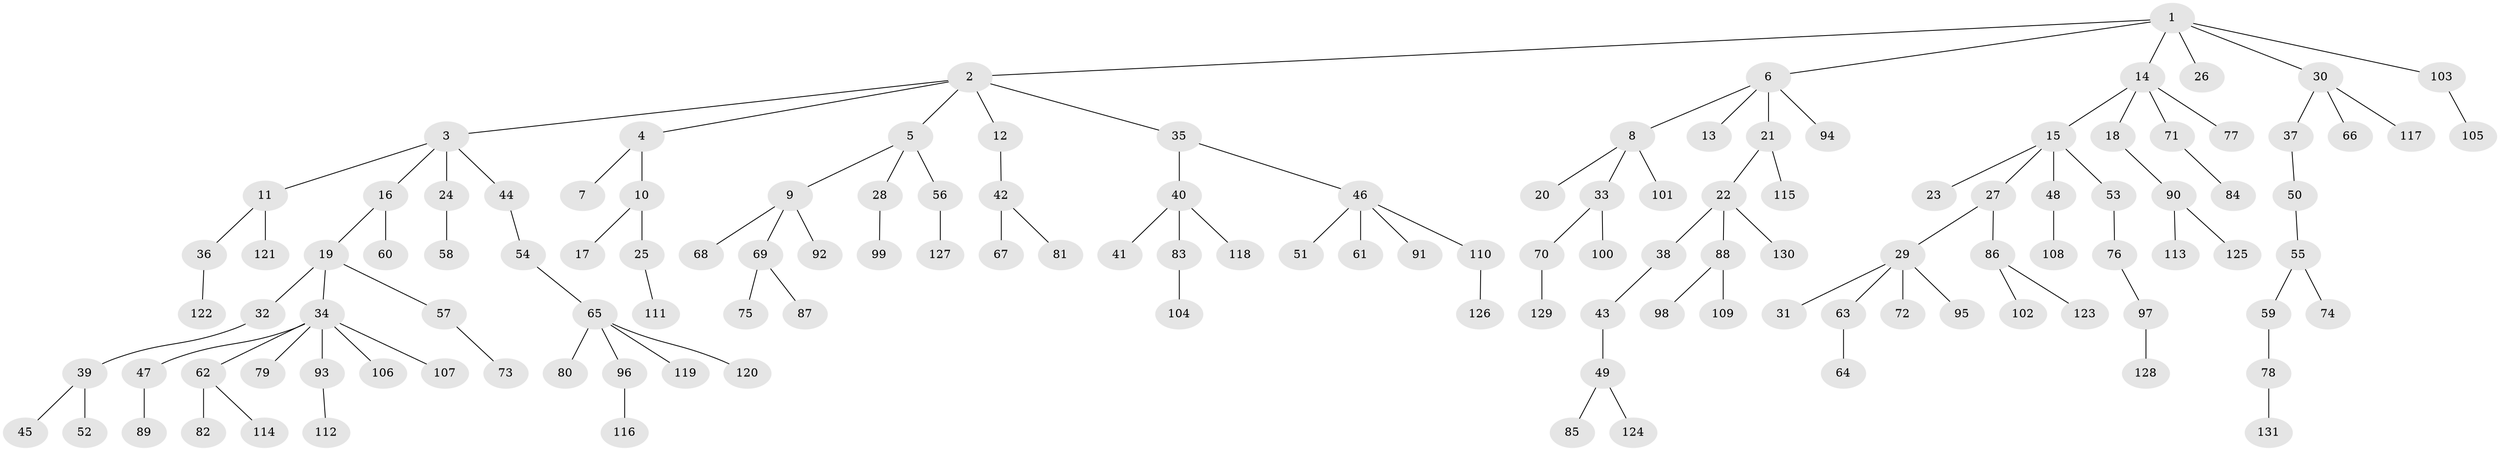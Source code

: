 // Generated by graph-tools (version 1.1) at 2025/02/03/09/25 03:02:19]
// undirected, 131 vertices, 130 edges
graph export_dot {
graph [start="1"]
  node [color=gray90,style=filled];
  1;
  2;
  3;
  4;
  5;
  6;
  7;
  8;
  9;
  10;
  11;
  12;
  13;
  14;
  15;
  16;
  17;
  18;
  19;
  20;
  21;
  22;
  23;
  24;
  25;
  26;
  27;
  28;
  29;
  30;
  31;
  32;
  33;
  34;
  35;
  36;
  37;
  38;
  39;
  40;
  41;
  42;
  43;
  44;
  45;
  46;
  47;
  48;
  49;
  50;
  51;
  52;
  53;
  54;
  55;
  56;
  57;
  58;
  59;
  60;
  61;
  62;
  63;
  64;
  65;
  66;
  67;
  68;
  69;
  70;
  71;
  72;
  73;
  74;
  75;
  76;
  77;
  78;
  79;
  80;
  81;
  82;
  83;
  84;
  85;
  86;
  87;
  88;
  89;
  90;
  91;
  92;
  93;
  94;
  95;
  96;
  97;
  98;
  99;
  100;
  101;
  102;
  103;
  104;
  105;
  106;
  107;
  108;
  109;
  110;
  111;
  112;
  113;
  114;
  115;
  116;
  117;
  118;
  119;
  120;
  121;
  122;
  123;
  124;
  125;
  126;
  127;
  128;
  129;
  130;
  131;
  1 -- 2;
  1 -- 6;
  1 -- 14;
  1 -- 26;
  1 -- 30;
  1 -- 103;
  2 -- 3;
  2 -- 4;
  2 -- 5;
  2 -- 12;
  2 -- 35;
  3 -- 11;
  3 -- 16;
  3 -- 24;
  3 -- 44;
  4 -- 7;
  4 -- 10;
  5 -- 9;
  5 -- 28;
  5 -- 56;
  6 -- 8;
  6 -- 13;
  6 -- 21;
  6 -- 94;
  8 -- 20;
  8 -- 33;
  8 -- 101;
  9 -- 68;
  9 -- 69;
  9 -- 92;
  10 -- 17;
  10 -- 25;
  11 -- 36;
  11 -- 121;
  12 -- 42;
  14 -- 15;
  14 -- 18;
  14 -- 71;
  14 -- 77;
  15 -- 23;
  15 -- 27;
  15 -- 48;
  15 -- 53;
  16 -- 19;
  16 -- 60;
  18 -- 90;
  19 -- 32;
  19 -- 34;
  19 -- 57;
  21 -- 22;
  21 -- 115;
  22 -- 38;
  22 -- 88;
  22 -- 130;
  24 -- 58;
  25 -- 111;
  27 -- 29;
  27 -- 86;
  28 -- 99;
  29 -- 31;
  29 -- 63;
  29 -- 72;
  29 -- 95;
  30 -- 37;
  30 -- 66;
  30 -- 117;
  32 -- 39;
  33 -- 70;
  33 -- 100;
  34 -- 47;
  34 -- 62;
  34 -- 79;
  34 -- 93;
  34 -- 106;
  34 -- 107;
  35 -- 40;
  35 -- 46;
  36 -- 122;
  37 -- 50;
  38 -- 43;
  39 -- 45;
  39 -- 52;
  40 -- 41;
  40 -- 83;
  40 -- 118;
  42 -- 67;
  42 -- 81;
  43 -- 49;
  44 -- 54;
  46 -- 51;
  46 -- 61;
  46 -- 91;
  46 -- 110;
  47 -- 89;
  48 -- 108;
  49 -- 85;
  49 -- 124;
  50 -- 55;
  53 -- 76;
  54 -- 65;
  55 -- 59;
  55 -- 74;
  56 -- 127;
  57 -- 73;
  59 -- 78;
  62 -- 82;
  62 -- 114;
  63 -- 64;
  65 -- 80;
  65 -- 96;
  65 -- 119;
  65 -- 120;
  69 -- 75;
  69 -- 87;
  70 -- 129;
  71 -- 84;
  76 -- 97;
  78 -- 131;
  83 -- 104;
  86 -- 102;
  86 -- 123;
  88 -- 98;
  88 -- 109;
  90 -- 113;
  90 -- 125;
  93 -- 112;
  96 -- 116;
  97 -- 128;
  103 -- 105;
  110 -- 126;
}

